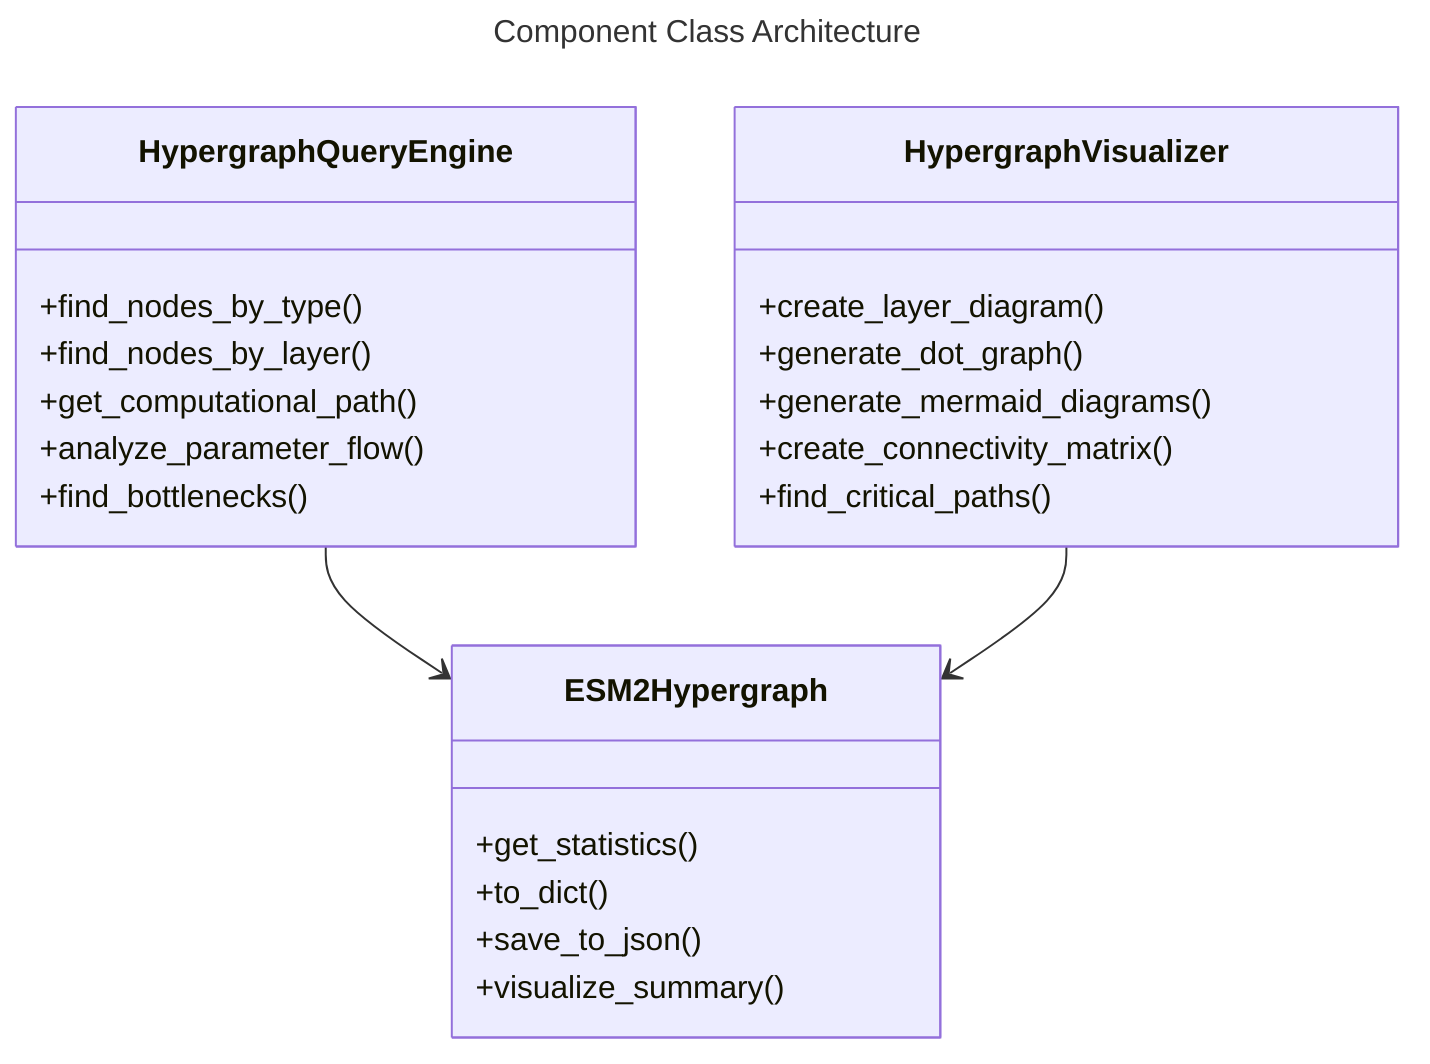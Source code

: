 ---
title: Component Class Architecture
---

classDiagram
    class ESM2Hypergraph {
        +get_statistics()
        +to_dict()
        +save_to_json()
        +visualize_summary()
    }

    class HypergraphQueryEngine {
        +find_nodes_by_type()
        +find_nodes_by_layer()
        +get_computational_path()
        +analyze_parameter_flow()
        +find_bottlenecks()
    }

    class HypergraphVisualizer {
        +create_layer_diagram()
        +generate_dot_graph()
        +generate_mermaid_diagrams()
        +create_connectivity_matrix()
        +find_critical_paths()
    }

    HypergraphQueryEngine --> ESM2Hypergraph
    HypergraphVisualizer --> ESM2Hypergraph